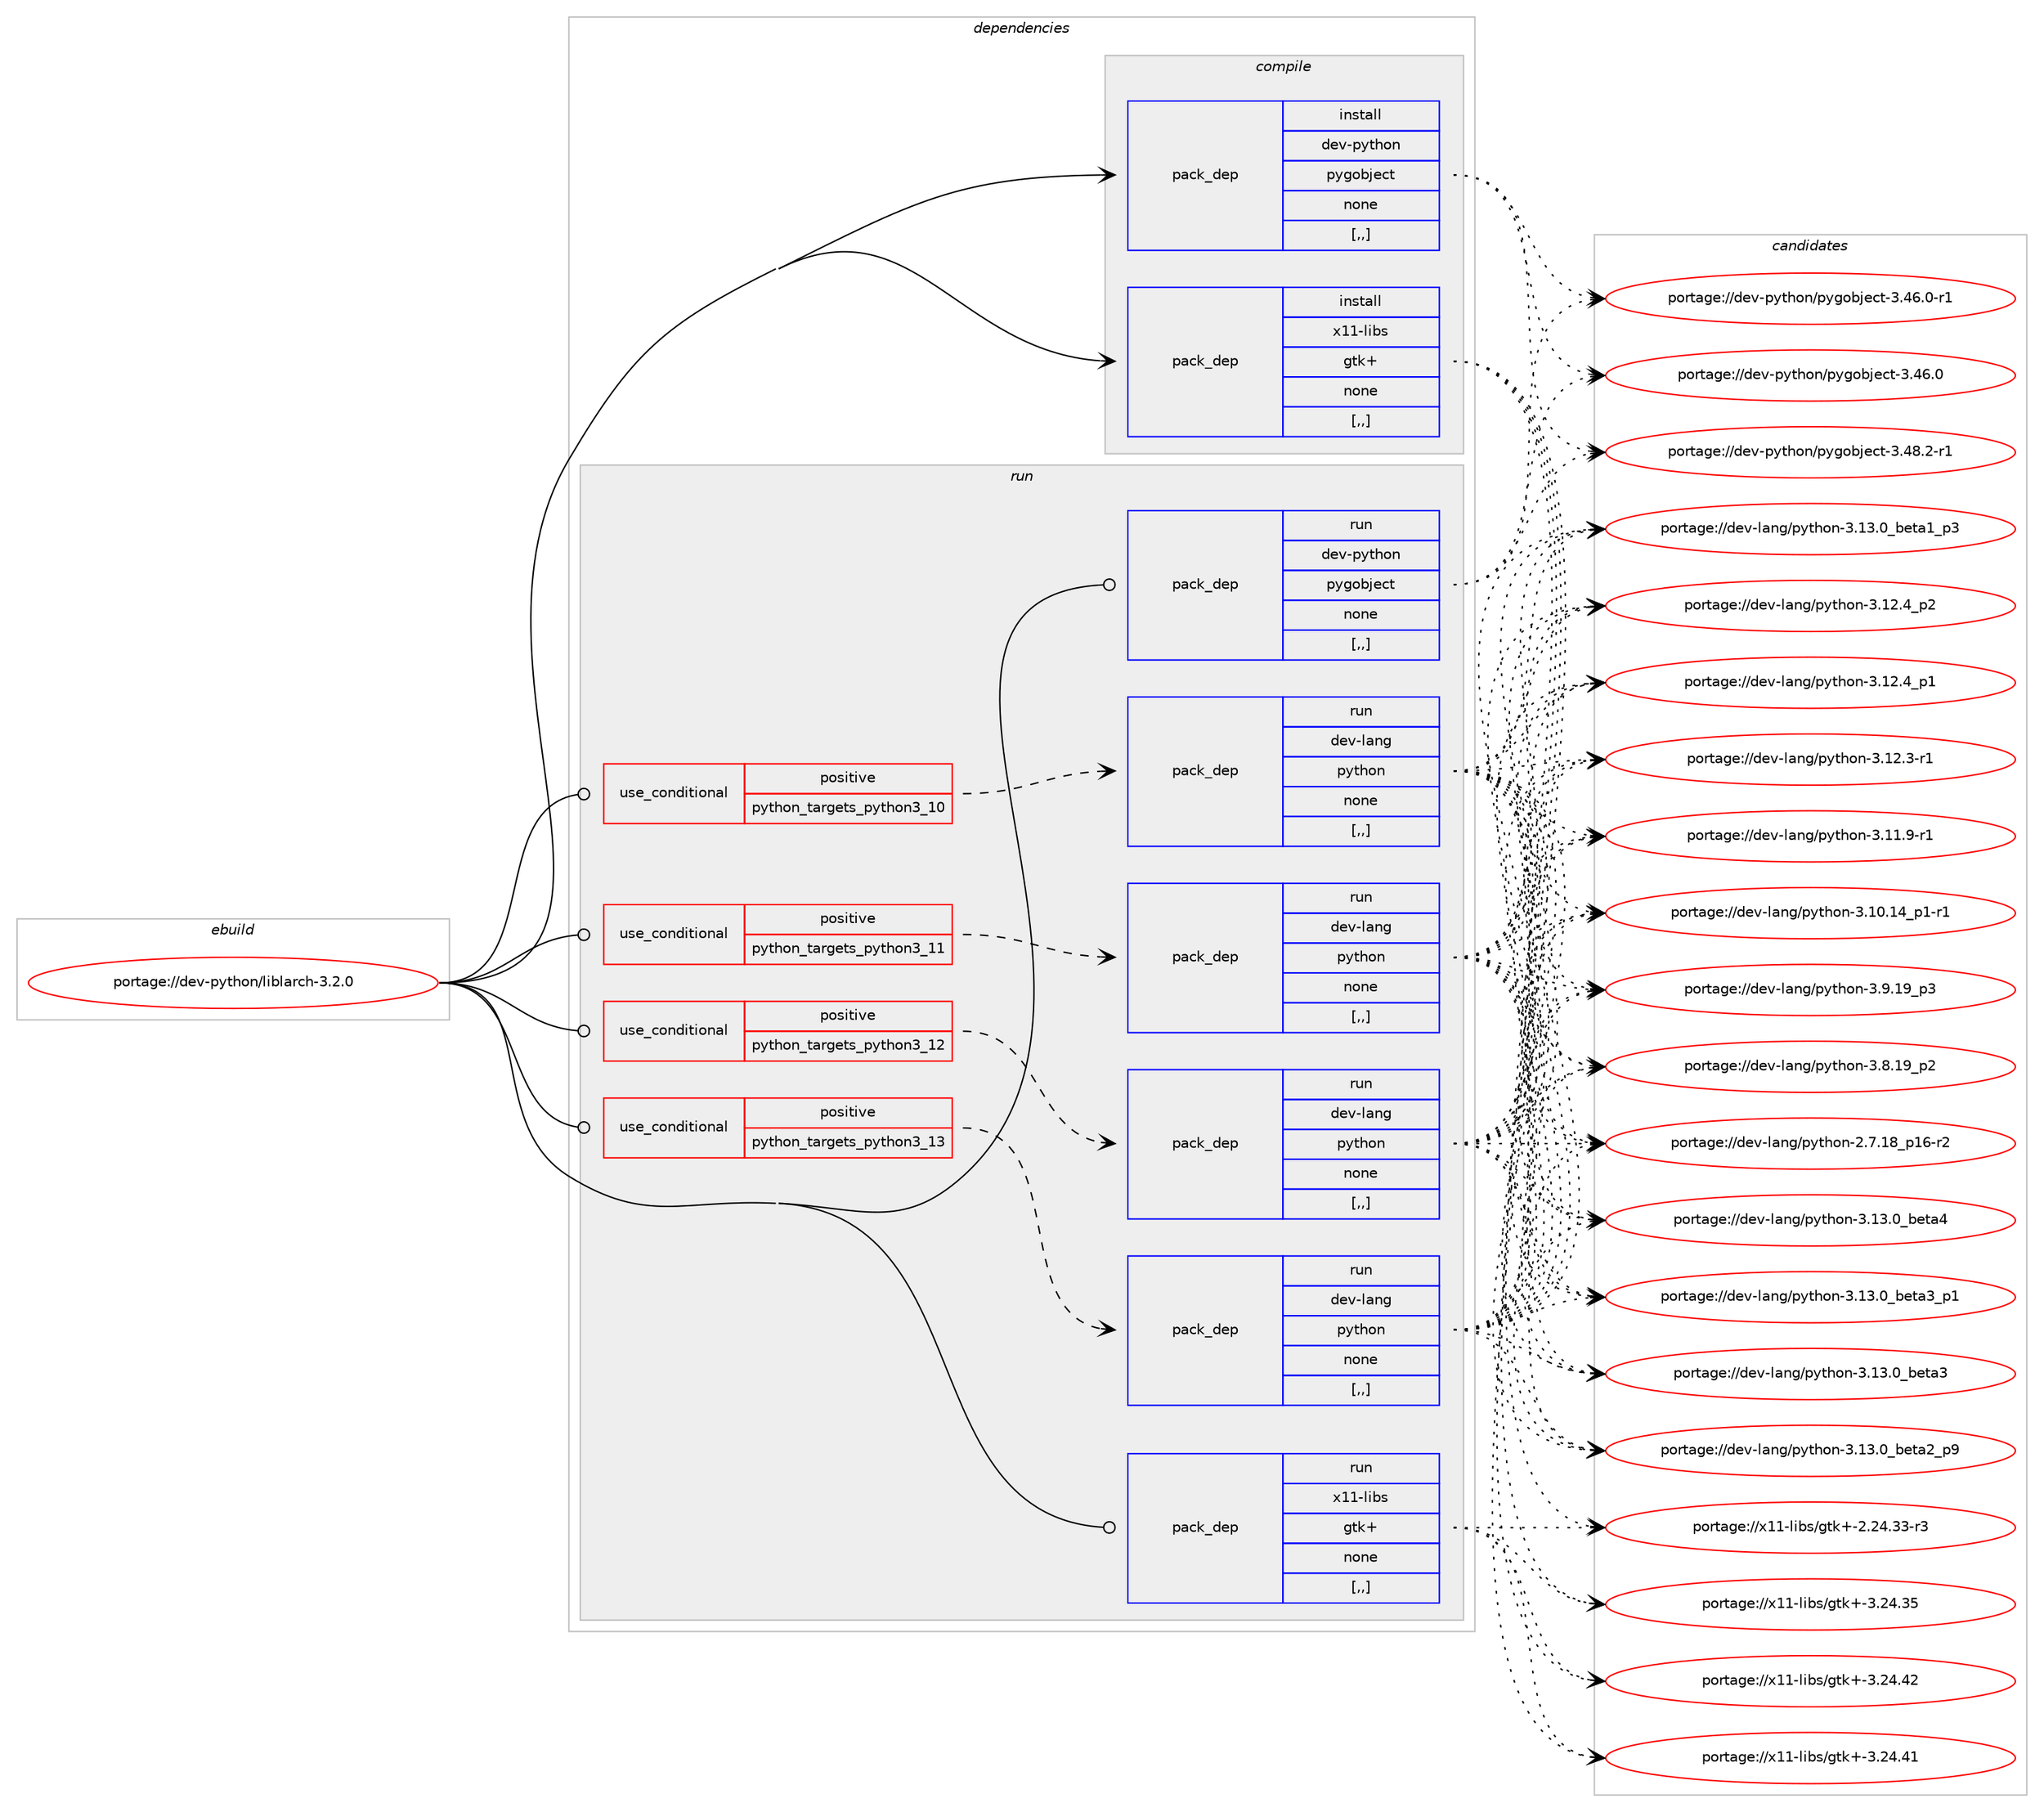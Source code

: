 digraph prolog {

# *************
# Graph options
# *************

newrank=true;
concentrate=true;
compound=true;
graph [rankdir=LR,fontname=Helvetica,fontsize=10,ranksep=1.5];#, ranksep=2.5, nodesep=0.2];
edge  [arrowhead=vee];
node  [fontname=Helvetica,fontsize=10];

# **********
# The ebuild
# **********

subgraph cluster_leftcol {
color=gray;
label=<<i>ebuild</i>>;
id [label="portage://dev-python/liblarch-3.2.0", color=red, width=4, href="../dev-python/liblarch-3.2.0.svg"];
}

# ****************
# The dependencies
# ****************

subgraph cluster_midcol {
color=gray;
label=<<i>dependencies</i>>;
subgraph cluster_compile {
fillcolor="#eeeeee";
style=filled;
label=<<i>compile</i>>;
subgraph pack114609 {
dependency150192 [label=<<TABLE BORDER="0" CELLBORDER="1" CELLSPACING="0" CELLPADDING="4" WIDTH="220"><TR><TD ROWSPAN="6" CELLPADDING="30">pack_dep</TD></TR><TR><TD WIDTH="110">install</TD></TR><TR><TD>dev-python</TD></TR><TR><TD>pygobject</TD></TR><TR><TD>none</TD></TR><TR><TD>[,,]</TD></TR></TABLE>>, shape=none, color=blue];
}
id:e -> dependency150192:w [weight=20,style="solid",arrowhead="vee"];
subgraph pack114610 {
dependency150193 [label=<<TABLE BORDER="0" CELLBORDER="1" CELLSPACING="0" CELLPADDING="4" WIDTH="220"><TR><TD ROWSPAN="6" CELLPADDING="30">pack_dep</TD></TR><TR><TD WIDTH="110">install</TD></TR><TR><TD>x11-libs</TD></TR><TR><TD>gtk+</TD></TR><TR><TD>none</TD></TR><TR><TD>[,,]</TD></TR></TABLE>>, shape=none, color=blue];
}
id:e -> dependency150193:w [weight=20,style="solid",arrowhead="vee"];
}
subgraph cluster_compileandrun {
fillcolor="#eeeeee";
style=filled;
label=<<i>compile and run</i>>;
}
subgraph cluster_run {
fillcolor="#eeeeee";
style=filled;
label=<<i>run</i>>;
subgraph cond34334 {
dependency150194 [label=<<TABLE BORDER="0" CELLBORDER="1" CELLSPACING="0" CELLPADDING="4"><TR><TD ROWSPAN="3" CELLPADDING="10">use_conditional</TD></TR><TR><TD>positive</TD></TR><TR><TD>python_targets_python3_10</TD></TR></TABLE>>, shape=none, color=red];
subgraph pack114611 {
dependency150195 [label=<<TABLE BORDER="0" CELLBORDER="1" CELLSPACING="0" CELLPADDING="4" WIDTH="220"><TR><TD ROWSPAN="6" CELLPADDING="30">pack_dep</TD></TR><TR><TD WIDTH="110">run</TD></TR><TR><TD>dev-lang</TD></TR><TR><TD>python</TD></TR><TR><TD>none</TD></TR><TR><TD>[,,]</TD></TR></TABLE>>, shape=none, color=blue];
}
dependency150194:e -> dependency150195:w [weight=20,style="dashed",arrowhead="vee"];
}
id:e -> dependency150194:w [weight=20,style="solid",arrowhead="odot"];
subgraph cond34335 {
dependency150196 [label=<<TABLE BORDER="0" CELLBORDER="1" CELLSPACING="0" CELLPADDING="4"><TR><TD ROWSPAN="3" CELLPADDING="10">use_conditional</TD></TR><TR><TD>positive</TD></TR><TR><TD>python_targets_python3_11</TD></TR></TABLE>>, shape=none, color=red];
subgraph pack114612 {
dependency150197 [label=<<TABLE BORDER="0" CELLBORDER="1" CELLSPACING="0" CELLPADDING="4" WIDTH="220"><TR><TD ROWSPAN="6" CELLPADDING="30">pack_dep</TD></TR><TR><TD WIDTH="110">run</TD></TR><TR><TD>dev-lang</TD></TR><TR><TD>python</TD></TR><TR><TD>none</TD></TR><TR><TD>[,,]</TD></TR></TABLE>>, shape=none, color=blue];
}
dependency150196:e -> dependency150197:w [weight=20,style="dashed",arrowhead="vee"];
}
id:e -> dependency150196:w [weight=20,style="solid",arrowhead="odot"];
subgraph cond34336 {
dependency150198 [label=<<TABLE BORDER="0" CELLBORDER="1" CELLSPACING="0" CELLPADDING="4"><TR><TD ROWSPAN="3" CELLPADDING="10">use_conditional</TD></TR><TR><TD>positive</TD></TR><TR><TD>python_targets_python3_12</TD></TR></TABLE>>, shape=none, color=red];
subgraph pack114613 {
dependency150199 [label=<<TABLE BORDER="0" CELLBORDER="1" CELLSPACING="0" CELLPADDING="4" WIDTH="220"><TR><TD ROWSPAN="6" CELLPADDING="30">pack_dep</TD></TR><TR><TD WIDTH="110">run</TD></TR><TR><TD>dev-lang</TD></TR><TR><TD>python</TD></TR><TR><TD>none</TD></TR><TR><TD>[,,]</TD></TR></TABLE>>, shape=none, color=blue];
}
dependency150198:e -> dependency150199:w [weight=20,style="dashed",arrowhead="vee"];
}
id:e -> dependency150198:w [weight=20,style="solid",arrowhead="odot"];
subgraph cond34337 {
dependency150200 [label=<<TABLE BORDER="0" CELLBORDER="1" CELLSPACING="0" CELLPADDING="4"><TR><TD ROWSPAN="3" CELLPADDING="10">use_conditional</TD></TR><TR><TD>positive</TD></TR><TR><TD>python_targets_python3_13</TD></TR></TABLE>>, shape=none, color=red];
subgraph pack114614 {
dependency150201 [label=<<TABLE BORDER="0" CELLBORDER="1" CELLSPACING="0" CELLPADDING="4" WIDTH="220"><TR><TD ROWSPAN="6" CELLPADDING="30">pack_dep</TD></TR><TR><TD WIDTH="110">run</TD></TR><TR><TD>dev-lang</TD></TR><TR><TD>python</TD></TR><TR><TD>none</TD></TR><TR><TD>[,,]</TD></TR></TABLE>>, shape=none, color=blue];
}
dependency150200:e -> dependency150201:w [weight=20,style="dashed",arrowhead="vee"];
}
id:e -> dependency150200:w [weight=20,style="solid",arrowhead="odot"];
subgraph pack114615 {
dependency150202 [label=<<TABLE BORDER="0" CELLBORDER="1" CELLSPACING="0" CELLPADDING="4" WIDTH="220"><TR><TD ROWSPAN="6" CELLPADDING="30">pack_dep</TD></TR><TR><TD WIDTH="110">run</TD></TR><TR><TD>dev-python</TD></TR><TR><TD>pygobject</TD></TR><TR><TD>none</TD></TR><TR><TD>[,,]</TD></TR></TABLE>>, shape=none, color=blue];
}
id:e -> dependency150202:w [weight=20,style="solid",arrowhead="odot"];
subgraph pack114616 {
dependency150203 [label=<<TABLE BORDER="0" CELLBORDER="1" CELLSPACING="0" CELLPADDING="4" WIDTH="220"><TR><TD ROWSPAN="6" CELLPADDING="30">pack_dep</TD></TR><TR><TD WIDTH="110">run</TD></TR><TR><TD>x11-libs</TD></TR><TR><TD>gtk+</TD></TR><TR><TD>none</TD></TR><TR><TD>[,,]</TD></TR></TABLE>>, shape=none, color=blue];
}
id:e -> dependency150203:w [weight=20,style="solid",arrowhead="odot"];
}
}

# **************
# The candidates
# **************

subgraph cluster_choices {
rank=same;
color=gray;
label=<<i>candidates</i>>;

subgraph choice114609 {
color=black;
nodesep=1;
choice10010111845112121116104111110471121211031119810610199116455146525646504511449 [label="portage://dev-python/pygobject-3.48.2-r1", color=red, width=4,href="../dev-python/pygobject-3.48.2-r1.svg"];
choice10010111845112121116104111110471121211031119810610199116455146525446484511449 [label="portage://dev-python/pygobject-3.46.0-r1", color=red, width=4,href="../dev-python/pygobject-3.46.0-r1.svg"];
choice1001011184511212111610411111047112121103111981061019911645514652544648 [label="portage://dev-python/pygobject-3.46.0", color=red, width=4,href="../dev-python/pygobject-3.46.0.svg"];
dependency150192:e -> choice10010111845112121116104111110471121211031119810610199116455146525646504511449:w [style=dotted,weight="100"];
dependency150192:e -> choice10010111845112121116104111110471121211031119810610199116455146525446484511449:w [style=dotted,weight="100"];
dependency150192:e -> choice1001011184511212111610411111047112121103111981061019911645514652544648:w [style=dotted,weight="100"];
}
subgraph choice114610 {
color=black;
nodesep=1;
choice1204949451081059811547103116107434551465052465250 [label="portage://x11-libs/gtk+-3.24.42", color=red, width=4,href="../x11-libs/gtk+-3.24.42.svg"];
choice1204949451081059811547103116107434551465052465249 [label="portage://x11-libs/gtk+-3.24.41", color=red, width=4,href="../x11-libs/gtk+-3.24.41.svg"];
choice1204949451081059811547103116107434551465052465153 [label="portage://x11-libs/gtk+-3.24.35", color=red, width=4,href="../x11-libs/gtk+-3.24.35.svg"];
choice12049494510810598115471031161074345504650524651514511451 [label="portage://x11-libs/gtk+-2.24.33-r3", color=red, width=4,href="../x11-libs/gtk+-2.24.33-r3.svg"];
dependency150193:e -> choice1204949451081059811547103116107434551465052465250:w [style=dotted,weight="100"];
dependency150193:e -> choice1204949451081059811547103116107434551465052465249:w [style=dotted,weight="100"];
dependency150193:e -> choice1204949451081059811547103116107434551465052465153:w [style=dotted,weight="100"];
dependency150193:e -> choice12049494510810598115471031161074345504650524651514511451:w [style=dotted,weight="100"];
}
subgraph choice114611 {
color=black;
nodesep=1;
choice1001011184510897110103471121211161041111104551464951464895981011169752 [label="portage://dev-lang/python-3.13.0_beta4", color=red, width=4,href="../dev-lang/python-3.13.0_beta4.svg"];
choice10010111845108971101034711212111610411111045514649514648959810111697519511249 [label="portage://dev-lang/python-3.13.0_beta3_p1", color=red, width=4,href="../dev-lang/python-3.13.0_beta3_p1.svg"];
choice1001011184510897110103471121211161041111104551464951464895981011169751 [label="portage://dev-lang/python-3.13.0_beta3", color=red, width=4,href="../dev-lang/python-3.13.0_beta3.svg"];
choice10010111845108971101034711212111610411111045514649514648959810111697509511257 [label="portage://dev-lang/python-3.13.0_beta2_p9", color=red, width=4,href="../dev-lang/python-3.13.0_beta2_p9.svg"];
choice10010111845108971101034711212111610411111045514649514648959810111697499511251 [label="portage://dev-lang/python-3.13.0_beta1_p3", color=red, width=4,href="../dev-lang/python-3.13.0_beta1_p3.svg"];
choice100101118451089711010347112121116104111110455146495046529511250 [label="portage://dev-lang/python-3.12.4_p2", color=red, width=4,href="../dev-lang/python-3.12.4_p2.svg"];
choice100101118451089711010347112121116104111110455146495046529511249 [label="portage://dev-lang/python-3.12.4_p1", color=red, width=4,href="../dev-lang/python-3.12.4_p1.svg"];
choice100101118451089711010347112121116104111110455146495046514511449 [label="portage://dev-lang/python-3.12.3-r1", color=red, width=4,href="../dev-lang/python-3.12.3-r1.svg"];
choice100101118451089711010347112121116104111110455146494946574511449 [label="portage://dev-lang/python-3.11.9-r1", color=red, width=4,href="../dev-lang/python-3.11.9-r1.svg"];
choice100101118451089711010347112121116104111110455146494846495295112494511449 [label="portage://dev-lang/python-3.10.14_p1-r1", color=red, width=4,href="../dev-lang/python-3.10.14_p1-r1.svg"];
choice100101118451089711010347112121116104111110455146574649579511251 [label="portage://dev-lang/python-3.9.19_p3", color=red, width=4,href="../dev-lang/python-3.9.19_p3.svg"];
choice100101118451089711010347112121116104111110455146564649579511250 [label="portage://dev-lang/python-3.8.19_p2", color=red, width=4,href="../dev-lang/python-3.8.19_p2.svg"];
choice100101118451089711010347112121116104111110455046554649569511249544511450 [label="portage://dev-lang/python-2.7.18_p16-r2", color=red, width=4,href="../dev-lang/python-2.7.18_p16-r2.svg"];
dependency150195:e -> choice1001011184510897110103471121211161041111104551464951464895981011169752:w [style=dotted,weight="100"];
dependency150195:e -> choice10010111845108971101034711212111610411111045514649514648959810111697519511249:w [style=dotted,weight="100"];
dependency150195:e -> choice1001011184510897110103471121211161041111104551464951464895981011169751:w [style=dotted,weight="100"];
dependency150195:e -> choice10010111845108971101034711212111610411111045514649514648959810111697509511257:w [style=dotted,weight="100"];
dependency150195:e -> choice10010111845108971101034711212111610411111045514649514648959810111697499511251:w [style=dotted,weight="100"];
dependency150195:e -> choice100101118451089711010347112121116104111110455146495046529511250:w [style=dotted,weight="100"];
dependency150195:e -> choice100101118451089711010347112121116104111110455146495046529511249:w [style=dotted,weight="100"];
dependency150195:e -> choice100101118451089711010347112121116104111110455146495046514511449:w [style=dotted,weight="100"];
dependency150195:e -> choice100101118451089711010347112121116104111110455146494946574511449:w [style=dotted,weight="100"];
dependency150195:e -> choice100101118451089711010347112121116104111110455146494846495295112494511449:w [style=dotted,weight="100"];
dependency150195:e -> choice100101118451089711010347112121116104111110455146574649579511251:w [style=dotted,weight="100"];
dependency150195:e -> choice100101118451089711010347112121116104111110455146564649579511250:w [style=dotted,weight="100"];
dependency150195:e -> choice100101118451089711010347112121116104111110455046554649569511249544511450:w [style=dotted,weight="100"];
}
subgraph choice114612 {
color=black;
nodesep=1;
choice1001011184510897110103471121211161041111104551464951464895981011169752 [label="portage://dev-lang/python-3.13.0_beta4", color=red, width=4,href="../dev-lang/python-3.13.0_beta4.svg"];
choice10010111845108971101034711212111610411111045514649514648959810111697519511249 [label="portage://dev-lang/python-3.13.0_beta3_p1", color=red, width=4,href="../dev-lang/python-3.13.0_beta3_p1.svg"];
choice1001011184510897110103471121211161041111104551464951464895981011169751 [label="portage://dev-lang/python-3.13.0_beta3", color=red, width=4,href="../dev-lang/python-3.13.0_beta3.svg"];
choice10010111845108971101034711212111610411111045514649514648959810111697509511257 [label="portage://dev-lang/python-3.13.0_beta2_p9", color=red, width=4,href="../dev-lang/python-3.13.0_beta2_p9.svg"];
choice10010111845108971101034711212111610411111045514649514648959810111697499511251 [label="portage://dev-lang/python-3.13.0_beta1_p3", color=red, width=4,href="../dev-lang/python-3.13.0_beta1_p3.svg"];
choice100101118451089711010347112121116104111110455146495046529511250 [label="portage://dev-lang/python-3.12.4_p2", color=red, width=4,href="../dev-lang/python-3.12.4_p2.svg"];
choice100101118451089711010347112121116104111110455146495046529511249 [label="portage://dev-lang/python-3.12.4_p1", color=red, width=4,href="../dev-lang/python-3.12.4_p1.svg"];
choice100101118451089711010347112121116104111110455146495046514511449 [label="portage://dev-lang/python-3.12.3-r1", color=red, width=4,href="../dev-lang/python-3.12.3-r1.svg"];
choice100101118451089711010347112121116104111110455146494946574511449 [label="portage://dev-lang/python-3.11.9-r1", color=red, width=4,href="../dev-lang/python-3.11.9-r1.svg"];
choice100101118451089711010347112121116104111110455146494846495295112494511449 [label="portage://dev-lang/python-3.10.14_p1-r1", color=red, width=4,href="../dev-lang/python-3.10.14_p1-r1.svg"];
choice100101118451089711010347112121116104111110455146574649579511251 [label="portage://dev-lang/python-3.9.19_p3", color=red, width=4,href="../dev-lang/python-3.9.19_p3.svg"];
choice100101118451089711010347112121116104111110455146564649579511250 [label="portage://dev-lang/python-3.8.19_p2", color=red, width=4,href="../dev-lang/python-3.8.19_p2.svg"];
choice100101118451089711010347112121116104111110455046554649569511249544511450 [label="portage://dev-lang/python-2.7.18_p16-r2", color=red, width=4,href="../dev-lang/python-2.7.18_p16-r2.svg"];
dependency150197:e -> choice1001011184510897110103471121211161041111104551464951464895981011169752:w [style=dotted,weight="100"];
dependency150197:e -> choice10010111845108971101034711212111610411111045514649514648959810111697519511249:w [style=dotted,weight="100"];
dependency150197:e -> choice1001011184510897110103471121211161041111104551464951464895981011169751:w [style=dotted,weight="100"];
dependency150197:e -> choice10010111845108971101034711212111610411111045514649514648959810111697509511257:w [style=dotted,weight="100"];
dependency150197:e -> choice10010111845108971101034711212111610411111045514649514648959810111697499511251:w [style=dotted,weight="100"];
dependency150197:e -> choice100101118451089711010347112121116104111110455146495046529511250:w [style=dotted,weight="100"];
dependency150197:e -> choice100101118451089711010347112121116104111110455146495046529511249:w [style=dotted,weight="100"];
dependency150197:e -> choice100101118451089711010347112121116104111110455146495046514511449:w [style=dotted,weight="100"];
dependency150197:e -> choice100101118451089711010347112121116104111110455146494946574511449:w [style=dotted,weight="100"];
dependency150197:e -> choice100101118451089711010347112121116104111110455146494846495295112494511449:w [style=dotted,weight="100"];
dependency150197:e -> choice100101118451089711010347112121116104111110455146574649579511251:w [style=dotted,weight="100"];
dependency150197:e -> choice100101118451089711010347112121116104111110455146564649579511250:w [style=dotted,weight="100"];
dependency150197:e -> choice100101118451089711010347112121116104111110455046554649569511249544511450:w [style=dotted,weight="100"];
}
subgraph choice114613 {
color=black;
nodesep=1;
choice1001011184510897110103471121211161041111104551464951464895981011169752 [label="portage://dev-lang/python-3.13.0_beta4", color=red, width=4,href="../dev-lang/python-3.13.0_beta4.svg"];
choice10010111845108971101034711212111610411111045514649514648959810111697519511249 [label="portage://dev-lang/python-3.13.0_beta3_p1", color=red, width=4,href="../dev-lang/python-3.13.0_beta3_p1.svg"];
choice1001011184510897110103471121211161041111104551464951464895981011169751 [label="portage://dev-lang/python-3.13.0_beta3", color=red, width=4,href="../dev-lang/python-3.13.0_beta3.svg"];
choice10010111845108971101034711212111610411111045514649514648959810111697509511257 [label="portage://dev-lang/python-3.13.0_beta2_p9", color=red, width=4,href="../dev-lang/python-3.13.0_beta2_p9.svg"];
choice10010111845108971101034711212111610411111045514649514648959810111697499511251 [label="portage://dev-lang/python-3.13.0_beta1_p3", color=red, width=4,href="../dev-lang/python-3.13.0_beta1_p3.svg"];
choice100101118451089711010347112121116104111110455146495046529511250 [label="portage://dev-lang/python-3.12.4_p2", color=red, width=4,href="../dev-lang/python-3.12.4_p2.svg"];
choice100101118451089711010347112121116104111110455146495046529511249 [label="portage://dev-lang/python-3.12.4_p1", color=red, width=4,href="../dev-lang/python-3.12.4_p1.svg"];
choice100101118451089711010347112121116104111110455146495046514511449 [label="portage://dev-lang/python-3.12.3-r1", color=red, width=4,href="../dev-lang/python-3.12.3-r1.svg"];
choice100101118451089711010347112121116104111110455146494946574511449 [label="portage://dev-lang/python-3.11.9-r1", color=red, width=4,href="../dev-lang/python-3.11.9-r1.svg"];
choice100101118451089711010347112121116104111110455146494846495295112494511449 [label="portage://dev-lang/python-3.10.14_p1-r1", color=red, width=4,href="../dev-lang/python-3.10.14_p1-r1.svg"];
choice100101118451089711010347112121116104111110455146574649579511251 [label="portage://dev-lang/python-3.9.19_p3", color=red, width=4,href="../dev-lang/python-3.9.19_p3.svg"];
choice100101118451089711010347112121116104111110455146564649579511250 [label="portage://dev-lang/python-3.8.19_p2", color=red, width=4,href="../dev-lang/python-3.8.19_p2.svg"];
choice100101118451089711010347112121116104111110455046554649569511249544511450 [label="portage://dev-lang/python-2.7.18_p16-r2", color=red, width=4,href="../dev-lang/python-2.7.18_p16-r2.svg"];
dependency150199:e -> choice1001011184510897110103471121211161041111104551464951464895981011169752:w [style=dotted,weight="100"];
dependency150199:e -> choice10010111845108971101034711212111610411111045514649514648959810111697519511249:w [style=dotted,weight="100"];
dependency150199:e -> choice1001011184510897110103471121211161041111104551464951464895981011169751:w [style=dotted,weight="100"];
dependency150199:e -> choice10010111845108971101034711212111610411111045514649514648959810111697509511257:w [style=dotted,weight="100"];
dependency150199:e -> choice10010111845108971101034711212111610411111045514649514648959810111697499511251:w [style=dotted,weight="100"];
dependency150199:e -> choice100101118451089711010347112121116104111110455146495046529511250:w [style=dotted,weight="100"];
dependency150199:e -> choice100101118451089711010347112121116104111110455146495046529511249:w [style=dotted,weight="100"];
dependency150199:e -> choice100101118451089711010347112121116104111110455146495046514511449:w [style=dotted,weight="100"];
dependency150199:e -> choice100101118451089711010347112121116104111110455146494946574511449:w [style=dotted,weight="100"];
dependency150199:e -> choice100101118451089711010347112121116104111110455146494846495295112494511449:w [style=dotted,weight="100"];
dependency150199:e -> choice100101118451089711010347112121116104111110455146574649579511251:w [style=dotted,weight="100"];
dependency150199:e -> choice100101118451089711010347112121116104111110455146564649579511250:w [style=dotted,weight="100"];
dependency150199:e -> choice100101118451089711010347112121116104111110455046554649569511249544511450:w [style=dotted,weight="100"];
}
subgraph choice114614 {
color=black;
nodesep=1;
choice1001011184510897110103471121211161041111104551464951464895981011169752 [label="portage://dev-lang/python-3.13.0_beta4", color=red, width=4,href="../dev-lang/python-3.13.0_beta4.svg"];
choice10010111845108971101034711212111610411111045514649514648959810111697519511249 [label="portage://dev-lang/python-3.13.0_beta3_p1", color=red, width=4,href="../dev-lang/python-3.13.0_beta3_p1.svg"];
choice1001011184510897110103471121211161041111104551464951464895981011169751 [label="portage://dev-lang/python-3.13.0_beta3", color=red, width=4,href="../dev-lang/python-3.13.0_beta3.svg"];
choice10010111845108971101034711212111610411111045514649514648959810111697509511257 [label="portage://dev-lang/python-3.13.0_beta2_p9", color=red, width=4,href="../dev-lang/python-3.13.0_beta2_p9.svg"];
choice10010111845108971101034711212111610411111045514649514648959810111697499511251 [label="portage://dev-lang/python-3.13.0_beta1_p3", color=red, width=4,href="../dev-lang/python-3.13.0_beta1_p3.svg"];
choice100101118451089711010347112121116104111110455146495046529511250 [label="portage://dev-lang/python-3.12.4_p2", color=red, width=4,href="../dev-lang/python-3.12.4_p2.svg"];
choice100101118451089711010347112121116104111110455146495046529511249 [label="portage://dev-lang/python-3.12.4_p1", color=red, width=4,href="../dev-lang/python-3.12.4_p1.svg"];
choice100101118451089711010347112121116104111110455146495046514511449 [label="portage://dev-lang/python-3.12.3-r1", color=red, width=4,href="../dev-lang/python-3.12.3-r1.svg"];
choice100101118451089711010347112121116104111110455146494946574511449 [label="portage://dev-lang/python-3.11.9-r1", color=red, width=4,href="../dev-lang/python-3.11.9-r1.svg"];
choice100101118451089711010347112121116104111110455146494846495295112494511449 [label="portage://dev-lang/python-3.10.14_p1-r1", color=red, width=4,href="../dev-lang/python-3.10.14_p1-r1.svg"];
choice100101118451089711010347112121116104111110455146574649579511251 [label="portage://dev-lang/python-3.9.19_p3", color=red, width=4,href="../dev-lang/python-3.9.19_p3.svg"];
choice100101118451089711010347112121116104111110455146564649579511250 [label="portage://dev-lang/python-3.8.19_p2", color=red, width=4,href="../dev-lang/python-3.8.19_p2.svg"];
choice100101118451089711010347112121116104111110455046554649569511249544511450 [label="portage://dev-lang/python-2.7.18_p16-r2", color=red, width=4,href="../dev-lang/python-2.7.18_p16-r2.svg"];
dependency150201:e -> choice1001011184510897110103471121211161041111104551464951464895981011169752:w [style=dotted,weight="100"];
dependency150201:e -> choice10010111845108971101034711212111610411111045514649514648959810111697519511249:w [style=dotted,weight="100"];
dependency150201:e -> choice1001011184510897110103471121211161041111104551464951464895981011169751:w [style=dotted,weight="100"];
dependency150201:e -> choice10010111845108971101034711212111610411111045514649514648959810111697509511257:w [style=dotted,weight="100"];
dependency150201:e -> choice10010111845108971101034711212111610411111045514649514648959810111697499511251:w [style=dotted,weight="100"];
dependency150201:e -> choice100101118451089711010347112121116104111110455146495046529511250:w [style=dotted,weight="100"];
dependency150201:e -> choice100101118451089711010347112121116104111110455146495046529511249:w [style=dotted,weight="100"];
dependency150201:e -> choice100101118451089711010347112121116104111110455146495046514511449:w [style=dotted,weight="100"];
dependency150201:e -> choice100101118451089711010347112121116104111110455146494946574511449:w [style=dotted,weight="100"];
dependency150201:e -> choice100101118451089711010347112121116104111110455146494846495295112494511449:w [style=dotted,weight="100"];
dependency150201:e -> choice100101118451089711010347112121116104111110455146574649579511251:w [style=dotted,weight="100"];
dependency150201:e -> choice100101118451089711010347112121116104111110455146564649579511250:w [style=dotted,weight="100"];
dependency150201:e -> choice100101118451089711010347112121116104111110455046554649569511249544511450:w [style=dotted,weight="100"];
}
subgraph choice114615 {
color=black;
nodesep=1;
choice10010111845112121116104111110471121211031119810610199116455146525646504511449 [label="portage://dev-python/pygobject-3.48.2-r1", color=red, width=4,href="../dev-python/pygobject-3.48.2-r1.svg"];
choice10010111845112121116104111110471121211031119810610199116455146525446484511449 [label="portage://dev-python/pygobject-3.46.0-r1", color=red, width=4,href="../dev-python/pygobject-3.46.0-r1.svg"];
choice1001011184511212111610411111047112121103111981061019911645514652544648 [label="portage://dev-python/pygobject-3.46.0", color=red, width=4,href="../dev-python/pygobject-3.46.0.svg"];
dependency150202:e -> choice10010111845112121116104111110471121211031119810610199116455146525646504511449:w [style=dotted,weight="100"];
dependency150202:e -> choice10010111845112121116104111110471121211031119810610199116455146525446484511449:w [style=dotted,weight="100"];
dependency150202:e -> choice1001011184511212111610411111047112121103111981061019911645514652544648:w [style=dotted,weight="100"];
}
subgraph choice114616 {
color=black;
nodesep=1;
choice1204949451081059811547103116107434551465052465250 [label="portage://x11-libs/gtk+-3.24.42", color=red, width=4,href="../x11-libs/gtk+-3.24.42.svg"];
choice1204949451081059811547103116107434551465052465249 [label="portage://x11-libs/gtk+-3.24.41", color=red, width=4,href="../x11-libs/gtk+-3.24.41.svg"];
choice1204949451081059811547103116107434551465052465153 [label="portage://x11-libs/gtk+-3.24.35", color=red, width=4,href="../x11-libs/gtk+-3.24.35.svg"];
choice12049494510810598115471031161074345504650524651514511451 [label="portage://x11-libs/gtk+-2.24.33-r3", color=red, width=4,href="../x11-libs/gtk+-2.24.33-r3.svg"];
dependency150203:e -> choice1204949451081059811547103116107434551465052465250:w [style=dotted,weight="100"];
dependency150203:e -> choice1204949451081059811547103116107434551465052465249:w [style=dotted,weight="100"];
dependency150203:e -> choice1204949451081059811547103116107434551465052465153:w [style=dotted,weight="100"];
dependency150203:e -> choice12049494510810598115471031161074345504650524651514511451:w [style=dotted,weight="100"];
}
}

}
